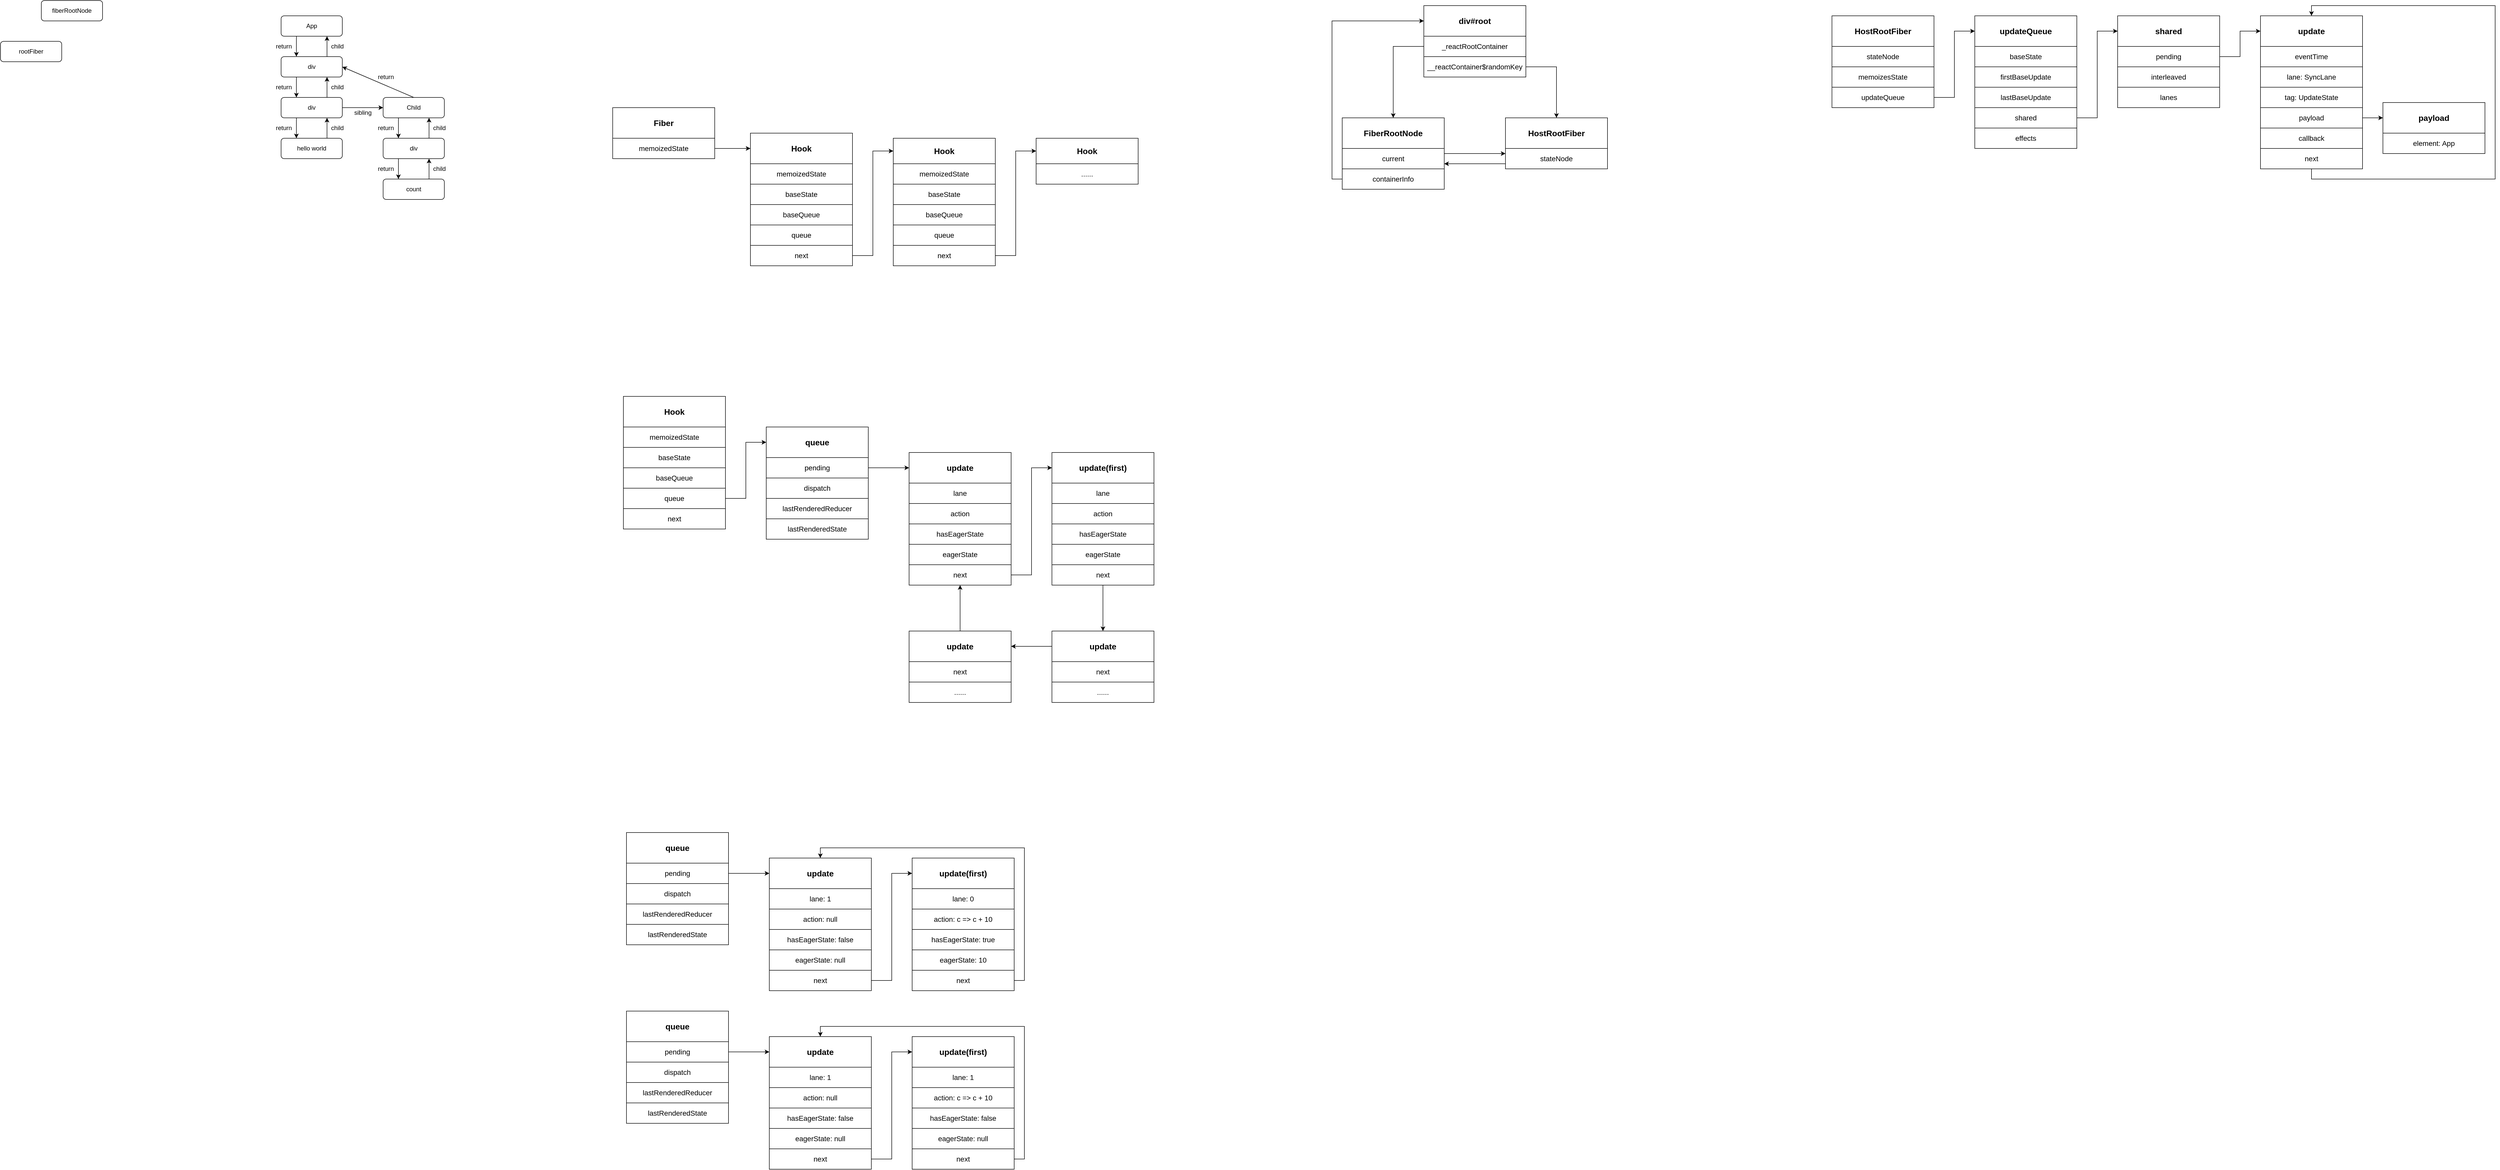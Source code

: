 <mxfile version="16.2.4" type="github">
  <diagram id="wmQCY8qJL-dyslhDrxCW" name="Page-1">
    <mxGraphModel dx="2572" dy="150" grid="1" gridSize="10" guides="1" tooltips="1" connect="1" arrows="1" fold="1" page="1" pageScale="1" pageWidth="2339" pageHeight="3300" math="0" shadow="0">
      <root>
        <mxCell id="0" />
        <mxCell id="1" parent="0" />
        <mxCell id="0jPFI7pGjnbCgKfN27kb-1" value="Fiber" style="rounded=0;whiteSpace=wrap;html=1;verticalAlign=middle;fontSize=16;fontStyle=1" parent="1" vertex="1">
          <mxGeometry x="10" y="220" width="200" height="60" as="geometry" />
        </mxCell>
        <mxCell id="0jPFI7pGjnbCgKfN27kb-62" style="edgeStyle=orthogonalEdgeStyle;rounded=0;orthogonalLoop=1;jettySize=auto;html=1;exitX=1;exitY=0.5;exitDx=0;exitDy=0;entryX=0;entryY=0.5;entryDx=0;entryDy=0;fontSize=14;" parent="1" source="0jPFI7pGjnbCgKfN27kb-2" target="0jPFI7pGjnbCgKfN27kb-5" edge="1">
          <mxGeometry relative="1" as="geometry" />
        </mxCell>
        <mxCell id="0jPFI7pGjnbCgKfN27kb-2" value="memoizedState" style="rounded=0;whiteSpace=wrap;html=1;fontSize=14;" parent="1" vertex="1">
          <mxGeometry x="10" y="280" width="200" height="40" as="geometry" />
        </mxCell>
        <mxCell id="0jPFI7pGjnbCgKfN27kb-5" value="Hook" style="rounded=0;whiteSpace=wrap;html=1;verticalAlign=middle;fontSize=16;fontStyle=1" parent="1" vertex="1">
          <mxGeometry x="280" y="270" width="200" height="60" as="geometry" />
        </mxCell>
        <mxCell id="0jPFI7pGjnbCgKfN27kb-6" value="memoizedState" style="rounded=0;whiteSpace=wrap;html=1;fontSize=14;" parent="1" vertex="1">
          <mxGeometry x="280" y="330" width="200" height="40" as="geometry" />
        </mxCell>
        <mxCell id="0jPFI7pGjnbCgKfN27kb-52" value="baseState" style="rounded=0;whiteSpace=wrap;html=1;fontSize=14;" parent="1" vertex="1">
          <mxGeometry x="280" y="370" width="200" height="40" as="geometry" />
        </mxCell>
        <mxCell id="0jPFI7pGjnbCgKfN27kb-53" value="baseQueue" style="rounded=0;whiteSpace=wrap;html=1;fontSize=14;" parent="1" vertex="1">
          <mxGeometry x="280" y="410" width="200" height="40" as="geometry" />
        </mxCell>
        <mxCell id="0jPFI7pGjnbCgKfN27kb-54" value="queue" style="rounded=0;whiteSpace=wrap;html=1;fontSize=14;" parent="1" vertex="1">
          <mxGeometry x="280" y="450" width="200" height="40" as="geometry" />
        </mxCell>
        <mxCell id="0jPFI7pGjnbCgKfN27kb-63" style="edgeStyle=orthogonalEdgeStyle;rounded=0;orthogonalLoop=1;jettySize=auto;html=1;exitX=1;exitY=0.5;exitDx=0;exitDy=0;entryX=0;entryY=0.5;entryDx=0;entryDy=0;fontSize=14;" parent="1" source="0jPFI7pGjnbCgKfN27kb-55" target="0jPFI7pGjnbCgKfN27kb-56" edge="1">
          <mxGeometry relative="1" as="geometry" />
        </mxCell>
        <mxCell id="0jPFI7pGjnbCgKfN27kb-55" value="next" style="rounded=0;whiteSpace=wrap;html=1;fontSize=14;" parent="1" vertex="1">
          <mxGeometry x="280" y="490" width="200" height="40" as="geometry" />
        </mxCell>
        <mxCell id="0jPFI7pGjnbCgKfN27kb-56" value="Hook" style="rounded=0;whiteSpace=wrap;html=1;verticalAlign=middle;fontSize=16;fontStyle=1" parent="1" vertex="1">
          <mxGeometry x="560" y="280" width="200" height="50" as="geometry" />
        </mxCell>
        <mxCell id="0jPFI7pGjnbCgKfN27kb-57" value="memoizedState" style="rounded=0;whiteSpace=wrap;html=1;fontSize=14;" parent="1" vertex="1">
          <mxGeometry x="560" y="330" width="200" height="40" as="geometry" />
        </mxCell>
        <mxCell id="0jPFI7pGjnbCgKfN27kb-58" value="baseState" style="rounded=0;whiteSpace=wrap;html=1;fontSize=14;" parent="1" vertex="1">
          <mxGeometry x="560" y="370" width="200" height="40" as="geometry" />
        </mxCell>
        <mxCell id="0jPFI7pGjnbCgKfN27kb-59" value="baseQueue" style="rounded=0;whiteSpace=wrap;html=1;fontSize=14;" parent="1" vertex="1">
          <mxGeometry x="560" y="410" width="200" height="40" as="geometry" />
        </mxCell>
        <mxCell id="0jPFI7pGjnbCgKfN27kb-60" value="queue" style="rounded=0;whiteSpace=wrap;html=1;fontSize=14;" parent="1" vertex="1">
          <mxGeometry x="560" y="450" width="200" height="40" as="geometry" />
        </mxCell>
        <mxCell id="0jPFI7pGjnbCgKfN27kb-70" style="edgeStyle=orthogonalEdgeStyle;rounded=0;orthogonalLoop=1;jettySize=auto;html=1;exitX=1;exitY=0.5;exitDx=0;exitDy=0;entryX=0;entryY=0.5;entryDx=0;entryDy=0;fontSize=14;" parent="1" source="0jPFI7pGjnbCgKfN27kb-61" target="0jPFI7pGjnbCgKfN27kb-64" edge="1">
          <mxGeometry relative="1" as="geometry" />
        </mxCell>
        <mxCell id="0jPFI7pGjnbCgKfN27kb-61" value="next" style="rounded=0;whiteSpace=wrap;html=1;fontSize=14;" parent="1" vertex="1">
          <mxGeometry x="560" y="490" width="200" height="40" as="geometry" />
        </mxCell>
        <mxCell id="0jPFI7pGjnbCgKfN27kb-64" value="Hook" style="rounded=0;whiteSpace=wrap;html=1;verticalAlign=middle;fontSize=16;fontStyle=1" parent="1" vertex="1">
          <mxGeometry x="840" y="280" width="200" height="50" as="geometry" />
        </mxCell>
        <mxCell id="0jPFI7pGjnbCgKfN27kb-65" value="......" style="rounded=0;whiteSpace=wrap;html=1;fontSize=14;" parent="1" vertex="1">
          <mxGeometry x="840" y="330" width="200" height="40" as="geometry" />
        </mxCell>
        <mxCell id="YZ4KDMcBU5Q-6lFASi-J-4" value="queue" style="rounded=0;whiteSpace=wrap;html=1;verticalAlign=middle;fontSize=16;fontStyle=1" parent="1" vertex="1">
          <mxGeometry x="311" y="846" width="200" height="60" as="geometry" />
        </mxCell>
        <mxCell id="YZ4KDMcBU5Q-6lFASi-J-5" style="edgeStyle=orthogonalEdgeStyle;rounded=0;orthogonalLoop=1;jettySize=auto;html=1;exitX=1;exitY=0.5;exitDx=0;exitDy=0;entryX=0;entryY=0.5;entryDx=0;entryDy=0;fontSize=14;" parent="1" source="YZ4KDMcBU5Q-6lFASi-J-6" target="YZ4KDMcBU5Q-6lFASi-J-7" edge="1">
          <mxGeometry relative="1" as="geometry" />
        </mxCell>
        <mxCell id="YZ4KDMcBU5Q-6lFASi-J-6" value="pending" style="rounded=0;whiteSpace=wrap;html=1;fontSize=14;" parent="1" vertex="1">
          <mxGeometry x="311" y="906" width="200" height="40" as="geometry" />
        </mxCell>
        <mxCell id="YZ4KDMcBU5Q-6lFASi-J-7" value="update" style="rounded=0;whiteSpace=wrap;html=1;verticalAlign=middle;fontSize=16;fontStyle=1" parent="1" vertex="1">
          <mxGeometry x="591" y="896" width="200" height="60" as="geometry" />
        </mxCell>
        <mxCell id="YZ4KDMcBU5Q-6lFASi-J-8" value="action" style="rounded=0;whiteSpace=wrap;html=1;fontSize=14;" parent="1" vertex="1">
          <mxGeometry x="591" y="996" width="200" height="40" as="geometry" />
        </mxCell>
        <mxCell id="YZ4KDMcBU5Q-6lFASi-J-9" value="hasEagerState" style="rounded=0;whiteSpace=wrap;html=1;fontSize=14;" parent="1" vertex="1">
          <mxGeometry x="591" y="1036" width="200" height="40" as="geometry" />
        </mxCell>
        <mxCell id="YZ4KDMcBU5Q-6lFASi-J-10" value="eagerState" style="rounded=0;whiteSpace=wrap;html=1;fontSize=14;" parent="1" vertex="1">
          <mxGeometry x="591" y="1076" width="200" height="40" as="geometry" />
        </mxCell>
        <mxCell id="OQ-GW6IakOBJYMvynz-n-18" style="edgeStyle=orthogonalEdgeStyle;rounded=0;orthogonalLoop=1;jettySize=auto;html=1;exitX=1;exitY=0.5;exitDx=0;exitDy=0;entryX=0;entryY=0.5;entryDx=0;entryDy=0;" parent="1" source="YZ4KDMcBU5Q-6lFASi-J-11" target="OQ-GW6IakOBJYMvynz-n-2" edge="1">
          <mxGeometry relative="1" as="geometry" />
        </mxCell>
        <mxCell id="YZ4KDMcBU5Q-6lFASi-J-11" value="next" style="rounded=0;whiteSpace=wrap;html=1;fontSize=14;" parent="1" vertex="1">
          <mxGeometry x="591" y="1116" width="200" height="40" as="geometry" />
        </mxCell>
        <mxCell id="YZ4KDMcBU5Q-6lFASi-J-25" value="dispatch" style="rounded=0;whiteSpace=wrap;html=1;fontSize=14;" parent="1" vertex="1">
          <mxGeometry x="311" y="946" width="200" height="40" as="geometry" />
        </mxCell>
        <mxCell id="YZ4KDMcBU5Q-6lFASi-J-26" value="lastRenderedReducer" style="rounded=0;whiteSpace=wrap;html=1;fontSize=14;" parent="1" vertex="1">
          <mxGeometry x="311" y="986" width="200" height="40" as="geometry" />
        </mxCell>
        <mxCell id="YZ4KDMcBU5Q-6lFASi-J-27" value="lastRenderedState" style="rounded=0;whiteSpace=wrap;html=1;fontSize=14;" parent="1" vertex="1">
          <mxGeometry x="311" y="1026" width="200" height="40" as="geometry" />
        </mxCell>
        <mxCell id="OQ-GW6IakOBJYMvynz-n-1" value="lane" style="rounded=0;whiteSpace=wrap;html=1;fontSize=14;" parent="1" vertex="1">
          <mxGeometry x="591" y="956" width="200" height="40" as="geometry" />
        </mxCell>
        <mxCell id="OQ-GW6IakOBJYMvynz-n-2" value="update(first)" style="rounded=0;whiteSpace=wrap;html=1;verticalAlign=middle;fontSize=16;fontStyle=1" parent="1" vertex="1">
          <mxGeometry x="871" y="896" width="200" height="60" as="geometry" />
        </mxCell>
        <mxCell id="OQ-GW6IakOBJYMvynz-n-3" value="action" style="rounded=0;whiteSpace=wrap;html=1;fontSize=14;" parent="1" vertex="1">
          <mxGeometry x="871" y="996" width="200" height="40" as="geometry" />
        </mxCell>
        <mxCell id="OQ-GW6IakOBJYMvynz-n-4" value="hasEagerState" style="rounded=0;whiteSpace=wrap;html=1;fontSize=14;" parent="1" vertex="1">
          <mxGeometry x="871" y="1036" width="200" height="40" as="geometry" />
        </mxCell>
        <mxCell id="OQ-GW6IakOBJYMvynz-n-5" value="eagerState" style="rounded=0;whiteSpace=wrap;html=1;fontSize=14;" parent="1" vertex="1">
          <mxGeometry x="871" y="1076" width="200" height="40" as="geometry" />
        </mxCell>
        <mxCell id="OQ-GW6IakOBJYMvynz-n-22" style="edgeStyle=orthogonalEdgeStyle;rounded=0;orthogonalLoop=1;jettySize=auto;html=1;exitX=0.5;exitY=1;exitDx=0;exitDy=0;entryX=0.5;entryY=0;entryDx=0;entryDy=0;" parent="1" source="OQ-GW6IakOBJYMvynz-n-6" target="OQ-GW6IakOBJYMvynz-n-15" edge="1">
          <mxGeometry relative="1" as="geometry" />
        </mxCell>
        <mxCell id="OQ-GW6IakOBJYMvynz-n-6" value="next" style="rounded=0;whiteSpace=wrap;html=1;fontSize=14;" parent="1" vertex="1">
          <mxGeometry x="871" y="1116" width="200" height="40" as="geometry" />
        </mxCell>
        <mxCell id="OQ-GW6IakOBJYMvynz-n-7" value="lane" style="rounded=0;whiteSpace=wrap;html=1;fontSize=14;" parent="1" vertex="1">
          <mxGeometry x="871" y="956" width="200" height="40" as="geometry" />
        </mxCell>
        <mxCell id="OQ-GW6IakOBJYMvynz-n-21" style="edgeStyle=orthogonalEdgeStyle;rounded=0;orthogonalLoop=1;jettySize=auto;html=1;exitX=0.5;exitY=0;exitDx=0;exitDy=0;entryX=0.5;entryY=1;entryDx=0;entryDy=0;" parent="1" source="OQ-GW6IakOBJYMvynz-n-8" target="YZ4KDMcBU5Q-6lFASi-J-11" edge="1">
          <mxGeometry relative="1" as="geometry" />
        </mxCell>
        <mxCell id="OQ-GW6IakOBJYMvynz-n-8" value="update" style="rounded=0;whiteSpace=wrap;html=1;verticalAlign=middle;fontSize=16;fontStyle=1" parent="1" vertex="1">
          <mxGeometry x="591" y="1246" width="200" height="60" as="geometry" />
        </mxCell>
        <mxCell id="OQ-GW6IakOBJYMvynz-n-12" value="next" style="rounded=0;whiteSpace=wrap;html=1;fontSize=14;" parent="1" vertex="1">
          <mxGeometry x="591" y="1306" width="200" height="40" as="geometry" />
        </mxCell>
        <mxCell id="OQ-GW6IakOBJYMvynz-n-14" value="......" style="rounded=0;whiteSpace=wrap;html=1;fontSize=14;" parent="1" vertex="1">
          <mxGeometry x="591" y="1346" width="200" height="40" as="geometry" />
        </mxCell>
        <mxCell id="OQ-GW6IakOBJYMvynz-n-20" style="edgeStyle=orthogonalEdgeStyle;rounded=0;orthogonalLoop=1;jettySize=auto;html=1;exitX=0;exitY=0.5;exitDx=0;exitDy=0;entryX=1;entryY=0.5;entryDx=0;entryDy=0;" parent="1" source="OQ-GW6IakOBJYMvynz-n-15" target="OQ-GW6IakOBJYMvynz-n-8" edge="1">
          <mxGeometry relative="1" as="geometry" />
        </mxCell>
        <mxCell id="OQ-GW6IakOBJYMvynz-n-15" value="update" style="rounded=0;whiteSpace=wrap;html=1;verticalAlign=middle;fontSize=16;fontStyle=1" parent="1" vertex="1">
          <mxGeometry x="871" y="1246" width="200" height="60" as="geometry" />
        </mxCell>
        <mxCell id="OQ-GW6IakOBJYMvynz-n-16" value="next" style="rounded=0;whiteSpace=wrap;html=1;fontSize=14;" parent="1" vertex="1">
          <mxGeometry x="871" y="1306" width="200" height="40" as="geometry" />
        </mxCell>
        <mxCell id="OQ-GW6IakOBJYMvynz-n-17" value="......" style="rounded=0;whiteSpace=wrap;html=1;fontSize=14;" parent="1" vertex="1">
          <mxGeometry x="871" y="1346" width="200" height="40" as="geometry" />
        </mxCell>
        <mxCell id="OQ-GW6IakOBJYMvynz-n-23" value="queue" style="rounded=0;whiteSpace=wrap;html=1;verticalAlign=middle;fontSize=16;fontStyle=1" parent="1" vertex="1">
          <mxGeometry x="37" y="1641" width="200" height="60" as="geometry" />
        </mxCell>
        <mxCell id="OQ-GW6IakOBJYMvynz-n-24" style="edgeStyle=orthogonalEdgeStyle;rounded=0;orthogonalLoop=1;jettySize=auto;html=1;exitX=1;exitY=0.5;exitDx=0;exitDy=0;entryX=0;entryY=0.5;entryDx=0;entryDy=0;fontSize=14;" parent="1" source="OQ-GW6IakOBJYMvynz-n-25" target="OQ-GW6IakOBJYMvynz-n-26" edge="1">
          <mxGeometry relative="1" as="geometry" />
        </mxCell>
        <mxCell id="OQ-GW6IakOBJYMvynz-n-25" value="pending" style="rounded=0;whiteSpace=wrap;html=1;fontSize=14;" parent="1" vertex="1">
          <mxGeometry x="37" y="1701" width="200" height="40" as="geometry" />
        </mxCell>
        <mxCell id="OQ-GW6IakOBJYMvynz-n-26" value="update" style="rounded=0;whiteSpace=wrap;html=1;verticalAlign=middle;fontSize=16;fontStyle=1" parent="1" vertex="1">
          <mxGeometry x="317" y="1691" width="200" height="60" as="geometry" />
        </mxCell>
        <mxCell id="OQ-GW6IakOBJYMvynz-n-27" value="action: null" style="rounded=0;whiteSpace=wrap;html=1;fontSize=14;" parent="1" vertex="1">
          <mxGeometry x="317" y="1791" width="200" height="40" as="geometry" />
        </mxCell>
        <mxCell id="OQ-GW6IakOBJYMvynz-n-28" value="hasEagerState: false" style="rounded=0;whiteSpace=wrap;html=1;fontSize=14;" parent="1" vertex="1">
          <mxGeometry x="317" y="1831" width="200" height="40" as="geometry" />
        </mxCell>
        <mxCell id="OQ-GW6IakOBJYMvynz-n-29" value="eagerState: null" style="rounded=0;whiteSpace=wrap;html=1;fontSize=14;" parent="1" vertex="1">
          <mxGeometry x="317" y="1871" width="200" height="40" as="geometry" />
        </mxCell>
        <mxCell id="OQ-GW6IakOBJYMvynz-n-30" style="edgeStyle=orthogonalEdgeStyle;rounded=0;orthogonalLoop=1;jettySize=auto;html=1;exitX=1;exitY=0.5;exitDx=0;exitDy=0;entryX=0;entryY=0.5;entryDx=0;entryDy=0;" parent="1" source="OQ-GW6IakOBJYMvynz-n-31" target="OQ-GW6IakOBJYMvynz-n-36" edge="1">
          <mxGeometry relative="1" as="geometry" />
        </mxCell>
        <mxCell id="OQ-GW6IakOBJYMvynz-n-31" value="next" style="rounded=0;whiteSpace=wrap;html=1;fontSize=14;" parent="1" vertex="1">
          <mxGeometry x="317" y="1911" width="200" height="40" as="geometry" />
        </mxCell>
        <mxCell id="OQ-GW6IakOBJYMvynz-n-32" value="dispatch" style="rounded=0;whiteSpace=wrap;html=1;fontSize=14;" parent="1" vertex="1">
          <mxGeometry x="37" y="1741" width="200" height="40" as="geometry" />
        </mxCell>
        <mxCell id="OQ-GW6IakOBJYMvynz-n-33" value="lastRenderedReducer" style="rounded=0;whiteSpace=wrap;html=1;fontSize=14;" parent="1" vertex="1">
          <mxGeometry x="37" y="1781" width="200" height="40" as="geometry" />
        </mxCell>
        <mxCell id="OQ-GW6IakOBJYMvynz-n-34" value="lastRenderedState" style="rounded=0;whiteSpace=wrap;html=1;fontSize=14;" parent="1" vertex="1">
          <mxGeometry x="37" y="1821" width="200" height="40" as="geometry" />
        </mxCell>
        <mxCell id="OQ-GW6IakOBJYMvynz-n-35" value="lane: 1" style="rounded=0;whiteSpace=wrap;html=1;fontSize=14;" parent="1" vertex="1">
          <mxGeometry x="317" y="1751" width="200" height="40" as="geometry" />
        </mxCell>
        <mxCell id="OQ-GW6IakOBJYMvynz-n-36" value="update(first)" style="rounded=0;whiteSpace=wrap;html=1;verticalAlign=middle;fontSize=16;fontStyle=1" parent="1" vertex="1">
          <mxGeometry x="597" y="1691" width="200" height="60" as="geometry" />
        </mxCell>
        <mxCell id="OQ-GW6IakOBJYMvynz-n-37" value="action: c =&amp;gt; c + 10" style="rounded=0;whiteSpace=wrap;html=1;fontSize=14;" parent="1" vertex="1">
          <mxGeometry x="597" y="1791" width="200" height="40" as="geometry" />
        </mxCell>
        <mxCell id="OQ-GW6IakOBJYMvynz-n-38" value="hasEagerState: true" style="rounded=0;whiteSpace=wrap;html=1;fontSize=14;" parent="1" vertex="1">
          <mxGeometry x="597" y="1831" width="200" height="40" as="geometry" />
        </mxCell>
        <mxCell id="OQ-GW6IakOBJYMvynz-n-39" value="eagerState: 10" style="rounded=0;whiteSpace=wrap;html=1;fontSize=14;" parent="1" vertex="1">
          <mxGeometry x="597" y="1871" width="200" height="40" as="geometry" />
        </mxCell>
        <mxCell id="OQ-GW6IakOBJYMvynz-n-51" style="edgeStyle=orthogonalEdgeStyle;rounded=0;orthogonalLoop=1;jettySize=auto;html=1;exitX=1;exitY=0.5;exitDx=0;exitDy=0;entryX=0.5;entryY=0;entryDx=0;entryDy=0;" parent="1" source="OQ-GW6IakOBJYMvynz-n-41" target="OQ-GW6IakOBJYMvynz-n-26" edge="1">
          <mxGeometry relative="1" as="geometry" />
        </mxCell>
        <mxCell id="OQ-GW6IakOBJYMvynz-n-41" value="next" style="rounded=0;whiteSpace=wrap;html=1;fontSize=14;" parent="1" vertex="1">
          <mxGeometry x="597" y="1911" width="200" height="40" as="geometry" />
        </mxCell>
        <mxCell id="OQ-GW6IakOBJYMvynz-n-42" value="lane: 0" style="rounded=0;whiteSpace=wrap;html=1;fontSize=14;" parent="1" vertex="1">
          <mxGeometry x="597" y="1751" width="200" height="40" as="geometry" />
        </mxCell>
        <mxCell id="OQ-GW6IakOBJYMvynz-n-52" value="queue" style="rounded=0;whiteSpace=wrap;html=1;verticalAlign=middle;fontSize=16;fontStyle=1" parent="1" vertex="1">
          <mxGeometry x="37" y="1991" width="200" height="60" as="geometry" />
        </mxCell>
        <mxCell id="OQ-GW6IakOBJYMvynz-n-53" style="edgeStyle=orthogonalEdgeStyle;rounded=0;orthogonalLoop=1;jettySize=auto;html=1;exitX=1;exitY=0.5;exitDx=0;exitDy=0;entryX=0;entryY=0.5;entryDx=0;entryDy=0;fontSize=14;" parent="1" source="OQ-GW6IakOBJYMvynz-n-54" target="OQ-GW6IakOBJYMvynz-n-55" edge="1">
          <mxGeometry relative="1" as="geometry" />
        </mxCell>
        <mxCell id="OQ-GW6IakOBJYMvynz-n-54" value="pending" style="rounded=0;whiteSpace=wrap;html=1;fontSize=14;" parent="1" vertex="1">
          <mxGeometry x="37" y="2051" width="200" height="40" as="geometry" />
        </mxCell>
        <mxCell id="OQ-GW6IakOBJYMvynz-n-55" value="update" style="rounded=0;whiteSpace=wrap;html=1;verticalAlign=middle;fontSize=16;fontStyle=1" parent="1" vertex="1">
          <mxGeometry x="317" y="2041" width="200" height="60" as="geometry" />
        </mxCell>
        <mxCell id="OQ-GW6IakOBJYMvynz-n-56" value="action: null" style="rounded=0;whiteSpace=wrap;html=1;fontSize=14;" parent="1" vertex="1">
          <mxGeometry x="317" y="2141" width="200" height="40" as="geometry" />
        </mxCell>
        <mxCell id="OQ-GW6IakOBJYMvynz-n-57" value="hasEagerState: false" style="rounded=0;whiteSpace=wrap;html=1;fontSize=14;" parent="1" vertex="1">
          <mxGeometry x="317" y="2181" width="200" height="40" as="geometry" />
        </mxCell>
        <mxCell id="OQ-GW6IakOBJYMvynz-n-58" value="eagerState: null" style="rounded=0;whiteSpace=wrap;html=1;fontSize=14;" parent="1" vertex="1">
          <mxGeometry x="317" y="2221" width="200" height="40" as="geometry" />
        </mxCell>
        <mxCell id="OQ-GW6IakOBJYMvynz-n-59" style="edgeStyle=orthogonalEdgeStyle;rounded=0;orthogonalLoop=1;jettySize=auto;html=1;exitX=1;exitY=0.5;exitDx=0;exitDy=0;entryX=0;entryY=0.5;entryDx=0;entryDy=0;" parent="1" source="OQ-GW6IakOBJYMvynz-n-60" target="OQ-GW6IakOBJYMvynz-n-65" edge="1">
          <mxGeometry relative="1" as="geometry" />
        </mxCell>
        <mxCell id="OQ-GW6IakOBJYMvynz-n-60" value="next" style="rounded=0;whiteSpace=wrap;html=1;fontSize=14;" parent="1" vertex="1">
          <mxGeometry x="317" y="2261" width="200" height="40" as="geometry" />
        </mxCell>
        <mxCell id="OQ-GW6IakOBJYMvynz-n-61" value="dispatch" style="rounded=0;whiteSpace=wrap;html=1;fontSize=14;" parent="1" vertex="1">
          <mxGeometry x="37" y="2091" width="200" height="40" as="geometry" />
        </mxCell>
        <mxCell id="OQ-GW6IakOBJYMvynz-n-62" value="lastRenderedReducer" style="rounded=0;whiteSpace=wrap;html=1;fontSize=14;" parent="1" vertex="1">
          <mxGeometry x="37" y="2131" width="200" height="40" as="geometry" />
        </mxCell>
        <mxCell id="OQ-GW6IakOBJYMvynz-n-63" value="lastRenderedState" style="rounded=0;whiteSpace=wrap;html=1;fontSize=14;" parent="1" vertex="1">
          <mxGeometry x="37" y="2171" width="200" height="40" as="geometry" />
        </mxCell>
        <mxCell id="OQ-GW6IakOBJYMvynz-n-64" value="lane: 1" style="rounded=0;whiteSpace=wrap;html=1;fontSize=14;" parent="1" vertex="1">
          <mxGeometry x="317" y="2101" width="200" height="40" as="geometry" />
        </mxCell>
        <mxCell id="OQ-GW6IakOBJYMvynz-n-65" value="update(first)" style="rounded=0;whiteSpace=wrap;html=1;verticalAlign=middle;fontSize=16;fontStyle=1" parent="1" vertex="1">
          <mxGeometry x="597" y="2041" width="200" height="60" as="geometry" />
        </mxCell>
        <mxCell id="OQ-GW6IakOBJYMvynz-n-66" value="action: c =&amp;gt; c + 10" style="rounded=0;whiteSpace=wrap;html=1;fontSize=14;" parent="1" vertex="1">
          <mxGeometry x="597" y="2141" width="200" height="40" as="geometry" />
        </mxCell>
        <mxCell id="OQ-GW6IakOBJYMvynz-n-67" value="hasEagerState: false" style="rounded=0;whiteSpace=wrap;html=1;fontSize=14;" parent="1" vertex="1">
          <mxGeometry x="597" y="2181" width="200" height="40" as="geometry" />
        </mxCell>
        <mxCell id="OQ-GW6IakOBJYMvynz-n-68" value="eagerState: null" style="rounded=0;whiteSpace=wrap;html=1;fontSize=14;" parent="1" vertex="1">
          <mxGeometry x="597" y="2221" width="200" height="40" as="geometry" />
        </mxCell>
        <mxCell id="OQ-GW6IakOBJYMvynz-n-69" style="edgeStyle=orthogonalEdgeStyle;rounded=0;orthogonalLoop=1;jettySize=auto;html=1;exitX=1;exitY=0.5;exitDx=0;exitDy=0;entryX=0.5;entryY=0;entryDx=0;entryDy=0;" parent="1" source="OQ-GW6IakOBJYMvynz-n-70" target="OQ-GW6IakOBJYMvynz-n-55" edge="1">
          <mxGeometry relative="1" as="geometry" />
        </mxCell>
        <mxCell id="OQ-GW6IakOBJYMvynz-n-70" value="next" style="rounded=0;whiteSpace=wrap;html=1;fontSize=14;" parent="1" vertex="1">
          <mxGeometry x="597" y="2261" width="200" height="40" as="geometry" />
        </mxCell>
        <mxCell id="OQ-GW6IakOBJYMvynz-n-71" value="lane: 1" style="rounded=0;whiteSpace=wrap;html=1;fontSize=14;" parent="1" vertex="1">
          <mxGeometry x="597" y="2101" width="200" height="40" as="geometry" />
        </mxCell>
        <mxCell id="OQ-GW6IakOBJYMvynz-n-72" value="Hook" style="rounded=0;whiteSpace=wrap;html=1;verticalAlign=middle;fontSize=16;fontStyle=1" parent="1" vertex="1">
          <mxGeometry x="31" y="786" width="200" height="60" as="geometry" />
        </mxCell>
        <mxCell id="OQ-GW6IakOBJYMvynz-n-73" value="memoizedState" style="rounded=0;whiteSpace=wrap;html=1;fontSize=14;" parent="1" vertex="1">
          <mxGeometry x="31" y="846" width="200" height="40" as="geometry" />
        </mxCell>
        <mxCell id="OQ-GW6IakOBJYMvynz-n-74" value="baseState" style="rounded=0;whiteSpace=wrap;html=1;fontSize=14;" parent="1" vertex="1">
          <mxGeometry x="31" y="886" width="200" height="40" as="geometry" />
        </mxCell>
        <mxCell id="OQ-GW6IakOBJYMvynz-n-75" value="baseQueue" style="rounded=0;whiteSpace=wrap;html=1;fontSize=14;" parent="1" vertex="1">
          <mxGeometry x="31" y="926" width="200" height="40" as="geometry" />
        </mxCell>
        <mxCell id="OQ-GW6IakOBJYMvynz-n-78" style="edgeStyle=orthogonalEdgeStyle;rounded=0;orthogonalLoop=1;jettySize=auto;html=1;exitX=1;exitY=0.5;exitDx=0;exitDy=0;entryX=0;entryY=0.5;entryDx=0;entryDy=0;" parent="1" source="OQ-GW6IakOBJYMvynz-n-76" target="YZ4KDMcBU5Q-6lFASi-J-4" edge="1">
          <mxGeometry relative="1" as="geometry" />
        </mxCell>
        <mxCell id="OQ-GW6IakOBJYMvynz-n-76" value="queue" style="rounded=0;whiteSpace=wrap;html=1;fontSize=14;" parent="1" vertex="1">
          <mxGeometry x="31" y="966" width="200" height="40" as="geometry" />
        </mxCell>
        <mxCell id="OQ-GW6IakOBJYMvynz-n-77" value="next" style="rounded=0;whiteSpace=wrap;html=1;fontSize=14;" parent="1" vertex="1">
          <mxGeometry x="31" y="1006" width="200" height="40" as="geometry" />
        </mxCell>
        <mxCell id="OoTbSXFp7H-fp_tPctDM-15" style="edgeStyle=orthogonalEdgeStyle;rounded=0;orthogonalLoop=1;jettySize=auto;html=1;exitX=0;exitY=0.5;exitDx=0;exitDy=0;entryX=0;entryY=0.5;entryDx=0;entryDy=0;" parent="1" source="OoTbSXFp7H-fp_tPctDM-16" target="OoTbSXFp7H-fp_tPctDM-9" edge="1">
          <mxGeometry relative="1" as="geometry" />
        </mxCell>
        <mxCell id="OoTbSXFp7H-fp_tPctDM-3" value="FiberRootNode" style="rounded=0;whiteSpace=wrap;html=1;verticalAlign=middle;fontSize=16;fontStyle=1" parent="1" vertex="1">
          <mxGeometry x="1440" y="240" width="200" height="60" as="geometry" />
        </mxCell>
        <mxCell id="OoTbSXFp7H-fp_tPctDM-7" style="edgeStyle=orthogonalEdgeStyle;rounded=0;orthogonalLoop=1;jettySize=auto;html=1;exitX=1;exitY=0.25;exitDx=0;exitDy=0;entryX=0;entryY=0.25;entryDx=0;entryDy=0;" parent="1" source="OoTbSXFp7H-fp_tPctDM-4" target="OoTbSXFp7H-fp_tPctDM-6" edge="1">
          <mxGeometry relative="1" as="geometry" />
        </mxCell>
        <mxCell id="OoTbSXFp7H-fp_tPctDM-4" value="current" style="rounded=0;whiteSpace=wrap;html=1;fontSize=14;" parent="1" vertex="1">
          <mxGeometry x="1440" y="300" width="200" height="40" as="geometry" />
        </mxCell>
        <mxCell id="OoTbSXFp7H-fp_tPctDM-5" value="HostRootFiber" style="rounded=0;whiteSpace=wrap;html=1;verticalAlign=middle;fontSize=16;fontStyle=1" parent="1" vertex="1">
          <mxGeometry x="1760" y="240" width="200" height="60" as="geometry" />
        </mxCell>
        <mxCell id="OoTbSXFp7H-fp_tPctDM-8" style="edgeStyle=orthogonalEdgeStyle;rounded=0;orthogonalLoop=1;jettySize=auto;html=1;exitX=0;exitY=0.75;exitDx=0;exitDy=0;entryX=1;entryY=0.75;entryDx=0;entryDy=0;" parent="1" source="OoTbSXFp7H-fp_tPctDM-6" target="OoTbSXFp7H-fp_tPctDM-4" edge="1">
          <mxGeometry relative="1" as="geometry" />
        </mxCell>
        <mxCell id="OoTbSXFp7H-fp_tPctDM-6" value="stateNode" style="rounded=0;whiteSpace=wrap;html=1;fontSize=14;" parent="1" vertex="1">
          <mxGeometry x="1760" y="300" width="200" height="40" as="geometry" />
        </mxCell>
        <mxCell id="OoTbSXFp7H-fp_tPctDM-9" value="div#root" style="rounded=0;whiteSpace=wrap;html=1;verticalAlign=middle;fontSize=16;fontStyle=1" parent="1" vertex="1">
          <mxGeometry x="1600" y="20" width="200" height="60" as="geometry" />
        </mxCell>
        <mxCell id="OoTbSXFp7H-fp_tPctDM-13" style="edgeStyle=orthogonalEdgeStyle;rounded=0;orthogonalLoop=1;jettySize=auto;html=1;exitX=1;exitY=0.5;exitDx=0;exitDy=0;" parent="1" source="OoTbSXFp7H-fp_tPctDM-10" target="OoTbSXFp7H-fp_tPctDM-5" edge="1">
          <mxGeometry relative="1" as="geometry" />
        </mxCell>
        <mxCell id="OoTbSXFp7H-fp_tPctDM-10" value="__reactContainer$randomKey" style="rounded=0;whiteSpace=wrap;html=1;fontSize=14;" parent="1" vertex="1">
          <mxGeometry x="1600" y="120" width="200" height="40" as="geometry" />
        </mxCell>
        <mxCell id="OoTbSXFp7H-fp_tPctDM-14" style="edgeStyle=orthogonalEdgeStyle;rounded=0;orthogonalLoop=1;jettySize=auto;html=1;exitX=0;exitY=0.5;exitDx=0;exitDy=0;entryX=0.5;entryY=0;entryDx=0;entryDy=0;" parent="1" source="OoTbSXFp7H-fp_tPctDM-12" target="OoTbSXFp7H-fp_tPctDM-3" edge="1">
          <mxGeometry relative="1" as="geometry" />
        </mxCell>
        <mxCell id="OoTbSXFp7H-fp_tPctDM-12" value="_reactRootContainer" style="rounded=0;whiteSpace=wrap;html=1;fontSize=14;" parent="1" vertex="1">
          <mxGeometry x="1600" y="80" width="200" height="40" as="geometry" />
        </mxCell>
        <mxCell id="OoTbSXFp7H-fp_tPctDM-16" value="containerInfo" style="rounded=0;whiteSpace=wrap;html=1;fontSize=14;" parent="1" vertex="1">
          <mxGeometry x="1440" y="340" width="200" height="40" as="geometry" />
        </mxCell>
        <mxCell id="YV50Q6xw0Q8GxLZr4ojX-41" value="HostRootFiber" style="rounded=0;whiteSpace=wrap;html=1;verticalAlign=middle;fontSize=16;fontStyle=1" parent="1" vertex="1">
          <mxGeometry x="2400" y="40" width="200" height="60" as="geometry" />
        </mxCell>
        <mxCell id="YV50Q6xw0Q8GxLZr4ojX-42" value="stateNode" style="rounded=0;whiteSpace=wrap;html=1;fontSize=14;" parent="1" vertex="1">
          <mxGeometry x="2400" y="100" width="200" height="40" as="geometry" />
        </mxCell>
        <mxCell id="YV50Q6xw0Q8GxLZr4ojX-43" value="memoizesState" style="rounded=0;whiteSpace=wrap;html=1;fontSize=14;" parent="1" vertex="1">
          <mxGeometry x="2400" y="140" width="200" height="40" as="geometry" />
        </mxCell>
        <mxCell id="YV50Q6xw0Q8GxLZr4ojX-44" style="edgeStyle=orthogonalEdgeStyle;rounded=0;orthogonalLoop=1;jettySize=auto;html=1;exitX=1;exitY=0.5;exitDx=0;exitDy=0;entryX=0;entryY=0.5;entryDx=0;entryDy=0;" parent="1" source="YV50Q6xw0Q8GxLZr4ojX-45" target="YV50Q6xw0Q8GxLZr4ojX-46" edge="1">
          <mxGeometry relative="1" as="geometry" />
        </mxCell>
        <mxCell id="YV50Q6xw0Q8GxLZr4ojX-45" value="updateQueue" style="rounded=0;whiteSpace=wrap;html=1;fontSize=14;" parent="1" vertex="1">
          <mxGeometry x="2400" y="180" width="200" height="40" as="geometry" />
        </mxCell>
        <mxCell id="YV50Q6xw0Q8GxLZr4ojX-46" value="updateQueue" style="rounded=0;whiteSpace=wrap;html=1;verticalAlign=middle;fontSize=16;fontStyle=1" parent="1" vertex="1">
          <mxGeometry x="2680" y="40" width="200" height="60" as="geometry" />
        </mxCell>
        <mxCell id="YV50Q6xw0Q8GxLZr4ojX-47" value="baseState" style="rounded=0;whiteSpace=wrap;html=1;fontSize=14;" parent="1" vertex="1">
          <mxGeometry x="2680" y="100" width="200" height="40" as="geometry" />
        </mxCell>
        <mxCell id="YV50Q6xw0Q8GxLZr4ojX-48" value="firstBaseUpdate" style="rounded=0;whiteSpace=wrap;html=1;fontSize=14;" parent="1" vertex="1">
          <mxGeometry x="2680" y="140" width="200" height="40" as="geometry" />
        </mxCell>
        <mxCell id="YV50Q6xw0Q8GxLZr4ojX-49" value="lastBaseUpdate" style="rounded=0;whiteSpace=wrap;html=1;fontSize=14;" parent="1" vertex="1">
          <mxGeometry x="2680" y="180" width="200" height="40" as="geometry" />
        </mxCell>
        <mxCell id="YV50Q6xw0Q8GxLZr4ojX-50" style="edgeStyle=orthogonalEdgeStyle;rounded=0;orthogonalLoop=1;jettySize=auto;html=1;exitX=1;exitY=0.5;exitDx=0;exitDy=0;entryX=0;entryY=0.5;entryDx=0;entryDy=0;" parent="1" source="YV50Q6xw0Q8GxLZr4ojX-51" target="YV50Q6xw0Q8GxLZr4ojX-53" edge="1">
          <mxGeometry relative="1" as="geometry" />
        </mxCell>
        <mxCell id="YV50Q6xw0Q8GxLZr4ojX-51" value="shared" style="rounded=0;whiteSpace=wrap;html=1;fontSize=14;" parent="1" vertex="1">
          <mxGeometry x="2680" y="220" width="200" height="40" as="geometry" />
        </mxCell>
        <mxCell id="YV50Q6xw0Q8GxLZr4ojX-52" value="effects" style="rounded=0;whiteSpace=wrap;html=1;fontSize=14;" parent="1" vertex="1">
          <mxGeometry x="2680" y="260" width="200" height="40" as="geometry" />
        </mxCell>
        <mxCell id="YV50Q6xw0Q8GxLZr4ojX-53" value="shared" style="rounded=0;whiteSpace=wrap;html=1;verticalAlign=middle;fontSize=16;fontStyle=1" parent="1" vertex="1">
          <mxGeometry x="2960" y="40" width="200" height="60" as="geometry" />
        </mxCell>
        <mxCell id="YV50Q6xw0Q8GxLZr4ojX-54" style="edgeStyle=orthogonalEdgeStyle;rounded=0;orthogonalLoop=1;jettySize=auto;html=1;exitX=1;exitY=0.5;exitDx=0;exitDy=0;" parent="1" source="YV50Q6xw0Q8GxLZr4ojX-55" target="YV50Q6xw0Q8GxLZr4ojX-58" edge="1">
          <mxGeometry relative="1" as="geometry" />
        </mxCell>
        <mxCell id="YV50Q6xw0Q8GxLZr4ojX-55" value="pending" style="rounded=0;whiteSpace=wrap;html=1;fontSize=14;" parent="1" vertex="1">
          <mxGeometry x="2960" y="100" width="200" height="40" as="geometry" />
        </mxCell>
        <mxCell id="YV50Q6xw0Q8GxLZr4ojX-56" value="interleaved" style="rounded=0;whiteSpace=wrap;html=1;fontSize=14;" parent="1" vertex="1">
          <mxGeometry x="2960" y="140" width="200" height="40" as="geometry" />
        </mxCell>
        <mxCell id="YV50Q6xw0Q8GxLZr4ojX-57" value="lanes" style="rounded=0;whiteSpace=wrap;html=1;fontSize=14;" parent="1" vertex="1">
          <mxGeometry x="2960" y="180" width="200" height="40" as="geometry" />
        </mxCell>
        <mxCell id="YV50Q6xw0Q8GxLZr4ojX-58" value="update" style="rounded=0;whiteSpace=wrap;html=1;verticalAlign=middle;fontSize=16;fontStyle=1" parent="1" vertex="1">
          <mxGeometry x="3240" y="40" width="200" height="60" as="geometry" />
        </mxCell>
        <mxCell id="YV50Q6xw0Q8GxLZr4ojX-59" value="eventTime" style="rounded=0;whiteSpace=wrap;html=1;fontSize=14;" parent="1" vertex="1">
          <mxGeometry x="3240" y="100" width="200" height="40" as="geometry" />
        </mxCell>
        <mxCell id="YV50Q6xw0Q8GxLZr4ojX-60" value="lane: SyncLane" style="rounded=0;whiteSpace=wrap;html=1;fontSize=14;" parent="1" vertex="1">
          <mxGeometry x="3240" y="140" width="200" height="40" as="geometry" />
        </mxCell>
        <mxCell id="YV50Q6xw0Q8GxLZr4ojX-61" value="tag: UpdateState" style="rounded=0;whiteSpace=wrap;html=1;fontSize=14;" parent="1" vertex="1">
          <mxGeometry x="3240" y="180" width="200" height="40" as="geometry" />
        </mxCell>
        <mxCell id="YV50Q6xw0Q8GxLZr4ojX-62" style="edgeStyle=orthogonalEdgeStyle;rounded=0;orthogonalLoop=1;jettySize=auto;html=1;exitX=1;exitY=0.5;exitDx=0;exitDy=0;entryX=0;entryY=0.5;entryDx=0;entryDy=0;" parent="1" source="YV50Q6xw0Q8GxLZr4ojX-63" target="YV50Q6xw0Q8GxLZr4ojX-67" edge="1">
          <mxGeometry relative="1" as="geometry" />
        </mxCell>
        <mxCell id="YV50Q6xw0Q8GxLZr4ojX-63" value="payload" style="rounded=0;whiteSpace=wrap;html=1;fontSize=14;" parent="1" vertex="1">
          <mxGeometry x="3240" y="220" width="200" height="40" as="geometry" />
        </mxCell>
        <mxCell id="YV50Q6xw0Q8GxLZr4ojX-64" value="callback" style="rounded=0;whiteSpace=wrap;html=1;fontSize=14;" parent="1" vertex="1">
          <mxGeometry x="3240" y="260" width="200" height="40" as="geometry" />
        </mxCell>
        <mxCell id="YV50Q6xw0Q8GxLZr4ojX-65" style="edgeStyle=orthogonalEdgeStyle;rounded=0;orthogonalLoop=1;jettySize=auto;html=1;exitX=0.5;exitY=1;exitDx=0;exitDy=0;entryX=0.5;entryY=0;entryDx=0;entryDy=0;" parent="1" source="YV50Q6xw0Q8GxLZr4ojX-66" target="YV50Q6xw0Q8GxLZr4ojX-58" edge="1">
          <mxGeometry relative="1" as="geometry">
            <Array as="points">
              <mxPoint x="3340" y="360" />
              <mxPoint x="3700" y="360" />
              <mxPoint x="3700" y="20" />
              <mxPoint x="3340" y="20" />
            </Array>
          </mxGeometry>
        </mxCell>
        <mxCell id="YV50Q6xw0Q8GxLZr4ojX-66" value="next" style="rounded=0;whiteSpace=wrap;html=1;fontSize=14;" parent="1" vertex="1">
          <mxGeometry x="3240" y="300" width="200" height="40" as="geometry" />
        </mxCell>
        <mxCell id="YV50Q6xw0Q8GxLZr4ojX-67" value="payload" style="rounded=0;whiteSpace=wrap;html=1;verticalAlign=middle;fontSize=16;fontStyle=1" parent="1" vertex="1">
          <mxGeometry x="3480" y="210" width="200" height="60" as="geometry" />
        </mxCell>
        <mxCell id="YV50Q6xw0Q8GxLZr4ojX-68" value="element: App" style="rounded=0;whiteSpace=wrap;html=1;fontSize=14;" parent="1" vertex="1">
          <mxGeometry x="3480" y="270" width="200" height="40" as="geometry" />
        </mxCell>
        <mxCell id="lnjIdl5HfKXo7h2RpYkj-1" value="fiberRootNode" style="rounded=1;whiteSpace=wrap;html=1;" vertex="1" parent="1">
          <mxGeometry x="-1110" y="10" width="120" height="40" as="geometry" />
        </mxCell>
        <mxCell id="lnjIdl5HfKXo7h2RpYkj-2" value="rootFiber" style="rounded=1;whiteSpace=wrap;html=1;" vertex="1" parent="1">
          <mxGeometry x="-1190" y="90" width="120" height="40" as="geometry" />
        </mxCell>
        <mxCell id="lnjIdl5HfKXo7h2RpYkj-10" style="edgeStyle=orthogonalEdgeStyle;rounded=0;orthogonalLoop=1;jettySize=auto;html=1;exitX=0.25;exitY=1;exitDx=0;exitDy=0;entryX=0.25;entryY=0;entryDx=0;entryDy=0;" edge="1" parent="1" source="lnjIdl5HfKXo7h2RpYkj-3" target="lnjIdl5HfKXo7h2RpYkj-4">
          <mxGeometry relative="1" as="geometry" />
        </mxCell>
        <mxCell id="lnjIdl5HfKXo7h2RpYkj-3" value="App" style="rounded=1;whiteSpace=wrap;html=1;" vertex="1" parent="1">
          <mxGeometry x="-640" y="40" width="120" height="40" as="geometry" />
        </mxCell>
        <mxCell id="lnjIdl5HfKXo7h2RpYkj-11" style="edgeStyle=orthogonalEdgeStyle;rounded=0;orthogonalLoop=1;jettySize=auto;html=1;exitX=0.75;exitY=0;exitDx=0;exitDy=0;entryX=0.75;entryY=1;entryDx=0;entryDy=0;" edge="1" parent="1" source="lnjIdl5HfKXo7h2RpYkj-4" target="lnjIdl5HfKXo7h2RpYkj-3">
          <mxGeometry relative="1" as="geometry" />
        </mxCell>
        <mxCell id="lnjIdl5HfKXo7h2RpYkj-12" style="edgeStyle=orthogonalEdgeStyle;rounded=0;orthogonalLoop=1;jettySize=auto;html=1;exitX=0.25;exitY=1;exitDx=0;exitDy=0;entryX=0.25;entryY=0;entryDx=0;entryDy=0;" edge="1" parent="1" source="lnjIdl5HfKXo7h2RpYkj-4" target="lnjIdl5HfKXo7h2RpYkj-5">
          <mxGeometry relative="1" as="geometry" />
        </mxCell>
        <mxCell id="lnjIdl5HfKXo7h2RpYkj-4" value="div" style="rounded=1;whiteSpace=wrap;html=1;" vertex="1" parent="1">
          <mxGeometry x="-640" y="120" width="120" height="40" as="geometry" />
        </mxCell>
        <mxCell id="lnjIdl5HfKXo7h2RpYkj-13" style="edgeStyle=orthogonalEdgeStyle;rounded=0;orthogonalLoop=1;jettySize=auto;html=1;exitX=0.75;exitY=0;exitDx=0;exitDy=0;entryX=0.75;entryY=1;entryDx=0;entryDy=0;" edge="1" parent="1" source="lnjIdl5HfKXo7h2RpYkj-5" target="lnjIdl5HfKXo7h2RpYkj-4">
          <mxGeometry relative="1" as="geometry" />
        </mxCell>
        <mxCell id="lnjIdl5HfKXo7h2RpYkj-14" style="edgeStyle=orthogonalEdgeStyle;rounded=0;orthogonalLoop=1;jettySize=auto;html=1;exitX=0.25;exitY=1;exitDx=0;exitDy=0;entryX=0.25;entryY=0;entryDx=0;entryDy=0;" edge="1" parent="1" source="lnjIdl5HfKXo7h2RpYkj-5" target="lnjIdl5HfKXo7h2RpYkj-8">
          <mxGeometry relative="1" as="geometry" />
        </mxCell>
        <mxCell id="lnjIdl5HfKXo7h2RpYkj-33" style="edgeStyle=orthogonalEdgeStyle;rounded=0;orthogonalLoop=1;jettySize=auto;html=1;exitX=1;exitY=0.5;exitDx=0;exitDy=0;entryX=0;entryY=0.5;entryDx=0;entryDy=0;" edge="1" parent="1" source="lnjIdl5HfKXo7h2RpYkj-5" target="lnjIdl5HfKXo7h2RpYkj-6">
          <mxGeometry relative="1" as="geometry" />
        </mxCell>
        <mxCell id="lnjIdl5HfKXo7h2RpYkj-5" value="div" style="rounded=1;whiteSpace=wrap;html=1;" vertex="1" parent="1">
          <mxGeometry x="-640" y="200" width="120" height="40" as="geometry" />
        </mxCell>
        <mxCell id="lnjIdl5HfKXo7h2RpYkj-18" style="edgeStyle=orthogonalEdgeStyle;rounded=0;orthogonalLoop=1;jettySize=auto;html=1;exitX=0.25;exitY=1;exitDx=0;exitDy=0;entryX=0.25;entryY=0;entryDx=0;entryDy=0;" edge="1" parent="1" source="lnjIdl5HfKXo7h2RpYkj-6" target="lnjIdl5HfKXo7h2RpYkj-7">
          <mxGeometry relative="1" as="geometry" />
        </mxCell>
        <mxCell id="lnjIdl5HfKXo7h2RpYkj-34" style="rounded=0;orthogonalLoop=1;jettySize=auto;html=1;exitX=0.5;exitY=0;exitDx=0;exitDy=0;entryX=1;entryY=0.5;entryDx=0;entryDy=0;" edge="1" parent="1" source="lnjIdl5HfKXo7h2RpYkj-6" target="lnjIdl5HfKXo7h2RpYkj-4">
          <mxGeometry relative="1" as="geometry" />
        </mxCell>
        <mxCell id="lnjIdl5HfKXo7h2RpYkj-6" value="Child" style="rounded=1;whiteSpace=wrap;html=1;" vertex="1" parent="1">
          <mxGeometry x="-440" y="200" width="120" height="40" as="geometry" />
        </mxCell>
        <mxCell id="lnjIdl5HfKXo7h2RpYkj-19" style="edgeStyle=orthogonalEdgeStyle;rounded=0;orthogonalLoop=1;jettySize=auto;html=1;exitX=0.75;exitY=0;exitDx=0;exitDy=0;entryX=0.75;entryY=1;entryDx=0;entryDy=0;" edge="1" parent="1" source="lnjIdl5HfKXo7h2RpYkj-7" target="lnjIdl5HfKXo7h2RpYkj-6">
          <mxGeometry relative="1" as="geometry" />
        </mxCell>
        <mxCell id="lnjIdl5HfKXo7h2RpYkj-20" style="edgeStyle=orthogonalEdgeStyle;rounded=0;orthogonalLoop=1;jettySize=auto;html=1;exitX=0.25;exitY=1;exitDx=0;exitDy=0;entryX=0.25;entryY=0;entryDx=0;entryDy=0;" edge="1" parent="1" source="lnjIdl5HfKXo7h2RpYkj-7" target="lnjIdl5HfKXo7h2RpYkj-9">
          <mxGeometry relative="1" as="geometry" />
        </mxCell>
        <mxCell id="lnjIdl5HfKXo7h2RpYkj-7" value="div" style="rounded=1;whiteSpace=wrap;html=1;" vertex="1" parent="1">
          <mxGeometry x="-440" y="280" width="120" height="40" as="geometry" />
        </mxCell>
        <mxCell id="lnjIdl5HfKXo7h2RpYkj-15" style="edgeStyle=orthogonalEdgeStyle;rounded=0;orthogonalLoop=1;jettySize=auto;html=1;exitX=0.75;exitY=0;exitDx=0;exitDy=0;entryX=0.75;entryY=1;entryDx=0;entryDy=0;" edge="1" parent="1" source="lnjIdl5HfKXo7h2RpYkj-8" target="lnjIdl5HfKXo7h2RpYkj-5">
          <mxGeometry relative="1" as="geometry" />
        </mxCell>
        <mxCell id="lnjIdl5HfKXo7h2RpYkj-8" value="hello world" style="rounded=1;whiteSpace=wrap;html=1;" vertex="1" parent="1">
          <mxGeometry x="-640" y="280" width="120" height="40" as="geometry" />
        </mxCell>
        <mxCell id="lnjIdl5HfKXo7h2RpYkj-21" style="edgeStyle=orthogonalEdgeStyle;rounded=0;orthogonalLoop=1;jettySize=auto;html=1;exitX=0.75;exitY=0;exitDx=0;exitDy=0;entryX=0.75;entryY=1;entryDx=0;entryDy=0;" edge="1" parent="1" source="lnjIdl5HfKXo7h2RpYkj-9" target="lnjIdl5HfKXo7h2RpYkj-7">
          <mxGeometry relative="1" as="geometry" />
        </mxCell>
        <mxCell id="lnjIdl5HfKXo7h2RpYkj-9" value="count" style="rounded=1;whiteSpace=wrap;html=1;" vertex="1" parent="1">
          <mxGeometry x="-440" y="360" width="120" height="40" as="geometry" />
        </mxCell>
        <mxCell id="lnjIdl5HfKXo7h2RpYkj-22" value="return" style="text;html=1;align=center;verticalAlign=middle;resizable=0;points=[];autosize=1;strokeColor=none;fillColor=none;" vertex="1" parent="1">
          <mxGeometry x="-660" y="90" width="50" height="20" as="geometry" />
        </mxCell>
        <mxCell id="lnjIdl5HfKXo7h2RpYkj-23" value="child" style="text;html=1;align=center;verticalAlign=middle;resizable=0;points=[];autosize=1;strokeColor=none;fillColor=none;" vertex="1" parent="1">
          <mxGeometry x="-550" y="90" width="40" height="20" as="geometry" />
        </mxCell>
        <mxCell id="lnjIdl5HfKXo7h2RpYkj-25" value="return" style="text;html=1;align=center;verticalAlign=middle;resizable=0;points=[];autosize=1;strokeColor=none;fillColor=none;" vertex="1" parent="1">
          <mxGeometry x="-660" y="170" width="50" height="20" as="geometry" />
        </mxCell>
        <mxCell id="lnjIdl5HfKXo7h2RpYkj-26" value="return" style="text;html=1;align=center;verticalAlign=middle;resizable=0;points=[];autosize=1;strokeColor=none;fillColor=none;" vertex="1" parent="1">
          <mxGeometry x="-660" y="250" width="50" height="20" as="geometry" />
        </mxCell>
        <mxCell id="lnjIdl5HfKXo7h2RpYkj-27" value="return" style="text;html=1;align=center;verticalAlign=middle;resizable=0;points=[];autosize=1;strokeColor=none;fillColor=none;" vertex="1" parent="1">
          <mxGeometry x="-460" y="330" width="50" height="20" as="geometry" />
        </mxCell>
        <mxCell id="lnjIdl5HfKXo7h2RpYkj-28" value="return" style="text;html=1;align=center;verticalAlign=middle;resizable=0;points=[];autosize=1;strokeColor=none;fillColor=none;" vertex="1" parent="1">
          <mxGeometry x="-460" y="250" width="50" height="20" as="geometry" />
        </mxCell>
        <mxCell id="lnjIdl5HfKXo7h2RpYkj-29" value="child" style="text;html=1;align=center;verticalAlign=middle;resizable=0;points=[];autosize=1;strokeColor=none;fillColor=none;" vertex="1" parent="1">
          <mxGeometry x="-550" y="170" width="40" height="20" as="geometry" />
        </mxCell>
        <mxCell id="lnjIdl5HfKXo7h2RpYkj-30" value="child" style="text;html=1;align=center;verticalAlign=middle;resizable=0;points=[];autosize=1;strokeColor=none;fillColor=none;" vertex="1" parent="1">
          <mxGeometry x="-550" y="250" width="40" height="20" as="geometry" />
        </mxCell>
        <mxCell id="lnjIdl5HfKXo7h2RpYkj-31" value="child" style="text;html=1;align=center;verticalAlign=middle;resizable=0;points=[];autosize=1;strokeColor=none;fillColor=none;" vertex="1" parent="1">
          <mxGeometry x="-350" y="250" width="40" height="20" as="geometry" />
        </mxCell>
        <mxCell id="lnjIdl5HfKXo7h2RpYkj-32" value="child" style="text;html=1;align=center;verticalAlign=middle;resizable=0;points=[];autosize=1;strokeColor=none;fillColor=none;" vertex="1" parent="1">
          <mxGeometry x="-350" y="330" width="40" height="20" as="geometry" />
        </mxCell>
        <mxCell id="lnjIdl5HfKXo7h2RpYkj-35" value="sibling" style="text;html=1;align=center;verticalAlign=middle;resizable=0;points=[];autosize=1;strokeColor=none;fillColor=none;" vertex="1" parent="1">
          <mxGeometry x="-505" y="220" width="50" height="20" as="geometry" />
        </mxCell>
        <mxCell id="lnjIdl5HfKXo7h2RpYkj-36" value="return" style="text;html=1;align=center;verticalAlign=middle;resizable=0;points=[];autosize=1;strokeColor=none;fillColor=none;" vertex="1" parent="1">
          <mxGeometry x="-460" y="150" width="50" height="20" as="geometry" />
        </mxCell>
      </root>
    </mxGraphModel>
  </diagram>
</mxfile>
